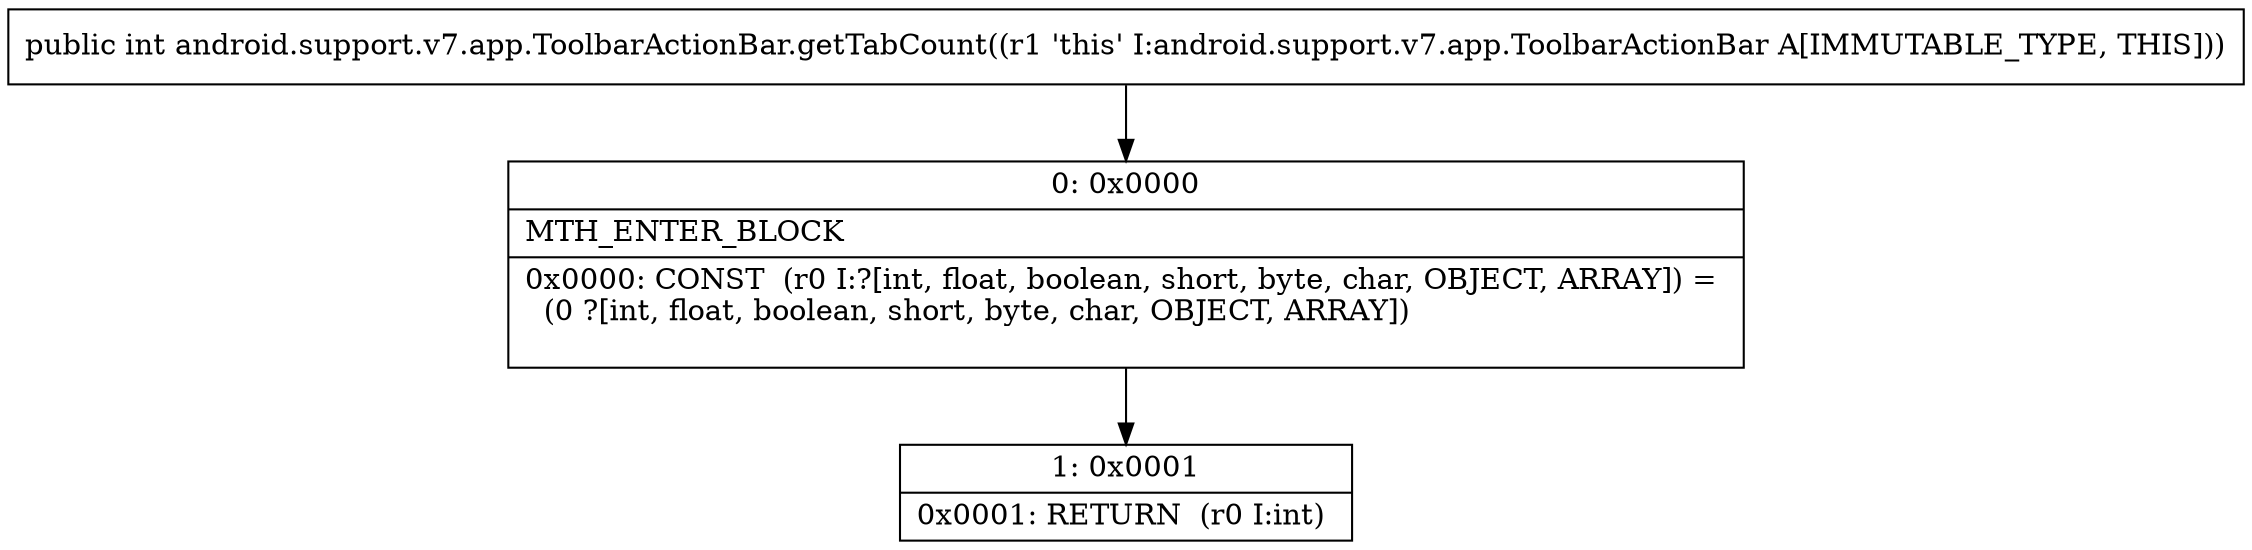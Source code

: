digraph "CFG forandroid.support.v7.app.ToolbarActionBar.getTabCount()I" {
Node_0 [shape=record,label="{0\:\ 0x0000|MTH_ENTER_BLOCK\l|0x0000: CONST  (r0 I:?[int, float, boolean, short, byte, char, OBJECT, ARRAY]) = \l  (0 ?[int, float, boolean, short, byte, char, OBJECT, ARRAY])\l \l}"];
Node_1 [shape=record,label="{1\:\ 0x0001|0x0001: RETURN  (r0 I:int) \l}"];
MethodNode[shape=record,label="{public int android.support.v7.app.ToolbarActionBar.getTabCount((r1 'this' I:android.support.v7.app.ToolbarActionBar A[IMMUTABLE_TYPE, THIS])) }"];
MethodNode -> Node_0;
Node_0 -> Node_1;
}

